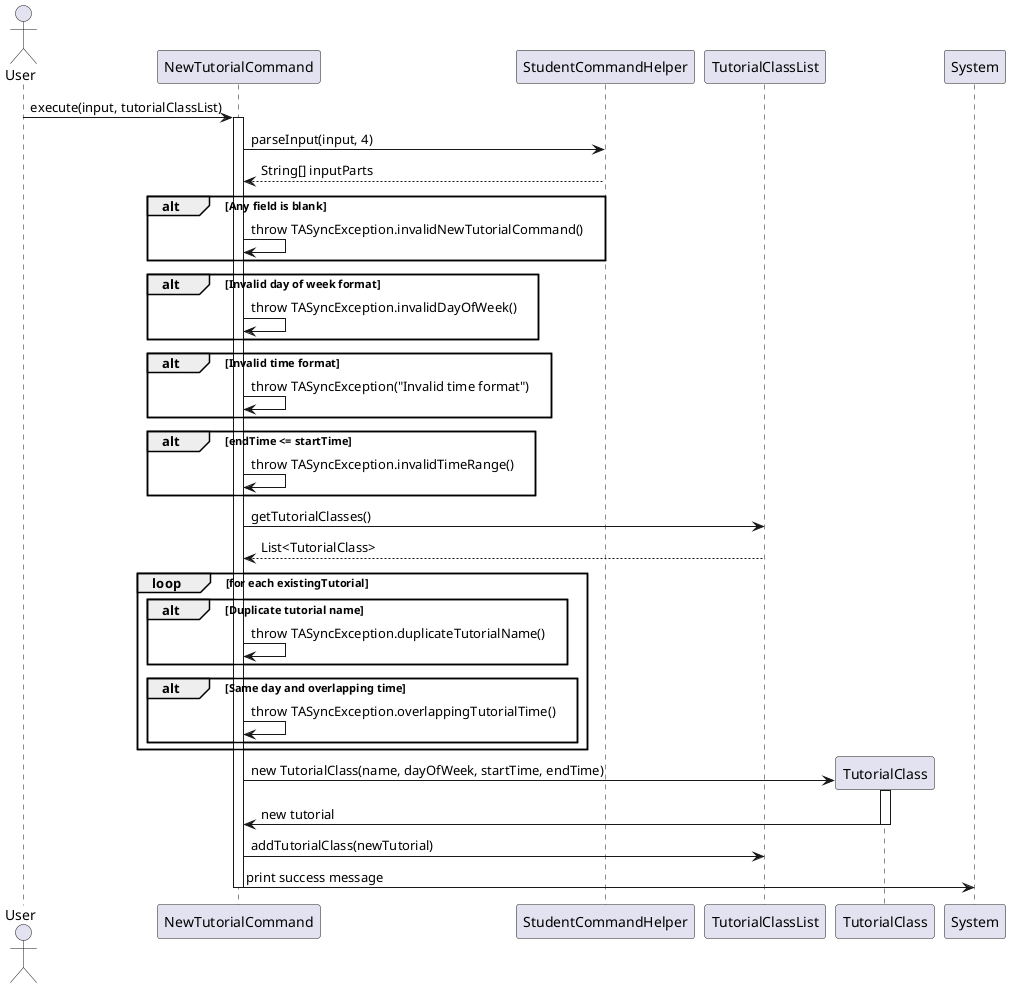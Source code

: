 @startuml
actor User
participant "NewTutorialCommand" as Command
participant "StudentCommandHelper" as Helper
participant "TutorialClassList" as List
participant "TutorialClass" as Tutorial

User -> Command: execute(input, tutorialClassList)

activate Command

Command -> Helper: parseInput(input, 4)
Helper --> Command: String[] inputParts

alt Any field is blank
    Command -> Command: throw TASyncException.invalidNewTutorialCommand()
end

alt Invalid day of week format
    Command -> Command: throw TASyncException.invalidDayOfWeek()
end

alt Invalid time format
    Command -> Command: throw TASyncException("Invalid time format")
end

alt endTime <= startTime
    Command -> Command: throw TASyncException.invalidTimeRange()
end

Command -> List: getTutorialClasses()
List --> Command: List<TutorialClass>

loop for each existingTutorial
    alt Duplicate tutorial name
        Command -> Command: throw TASyncException.duplicateTutorialName()
    end

    alt Same day and overlapping time
        Command -> Command: throw TASyncException.overlappingTutorialTime()
    end
end

create Tutorial
Command -> Tutorial: new TutorialClass(name, dayOfWeek, startTime, endTime)
activate Tutorial
Tutorial -> Command: new tutorial
deactivate Tutorial

Command -> List: addTutorialClass(newTutorial)

Command -> System: print success message

deactivate Command
@enduml
